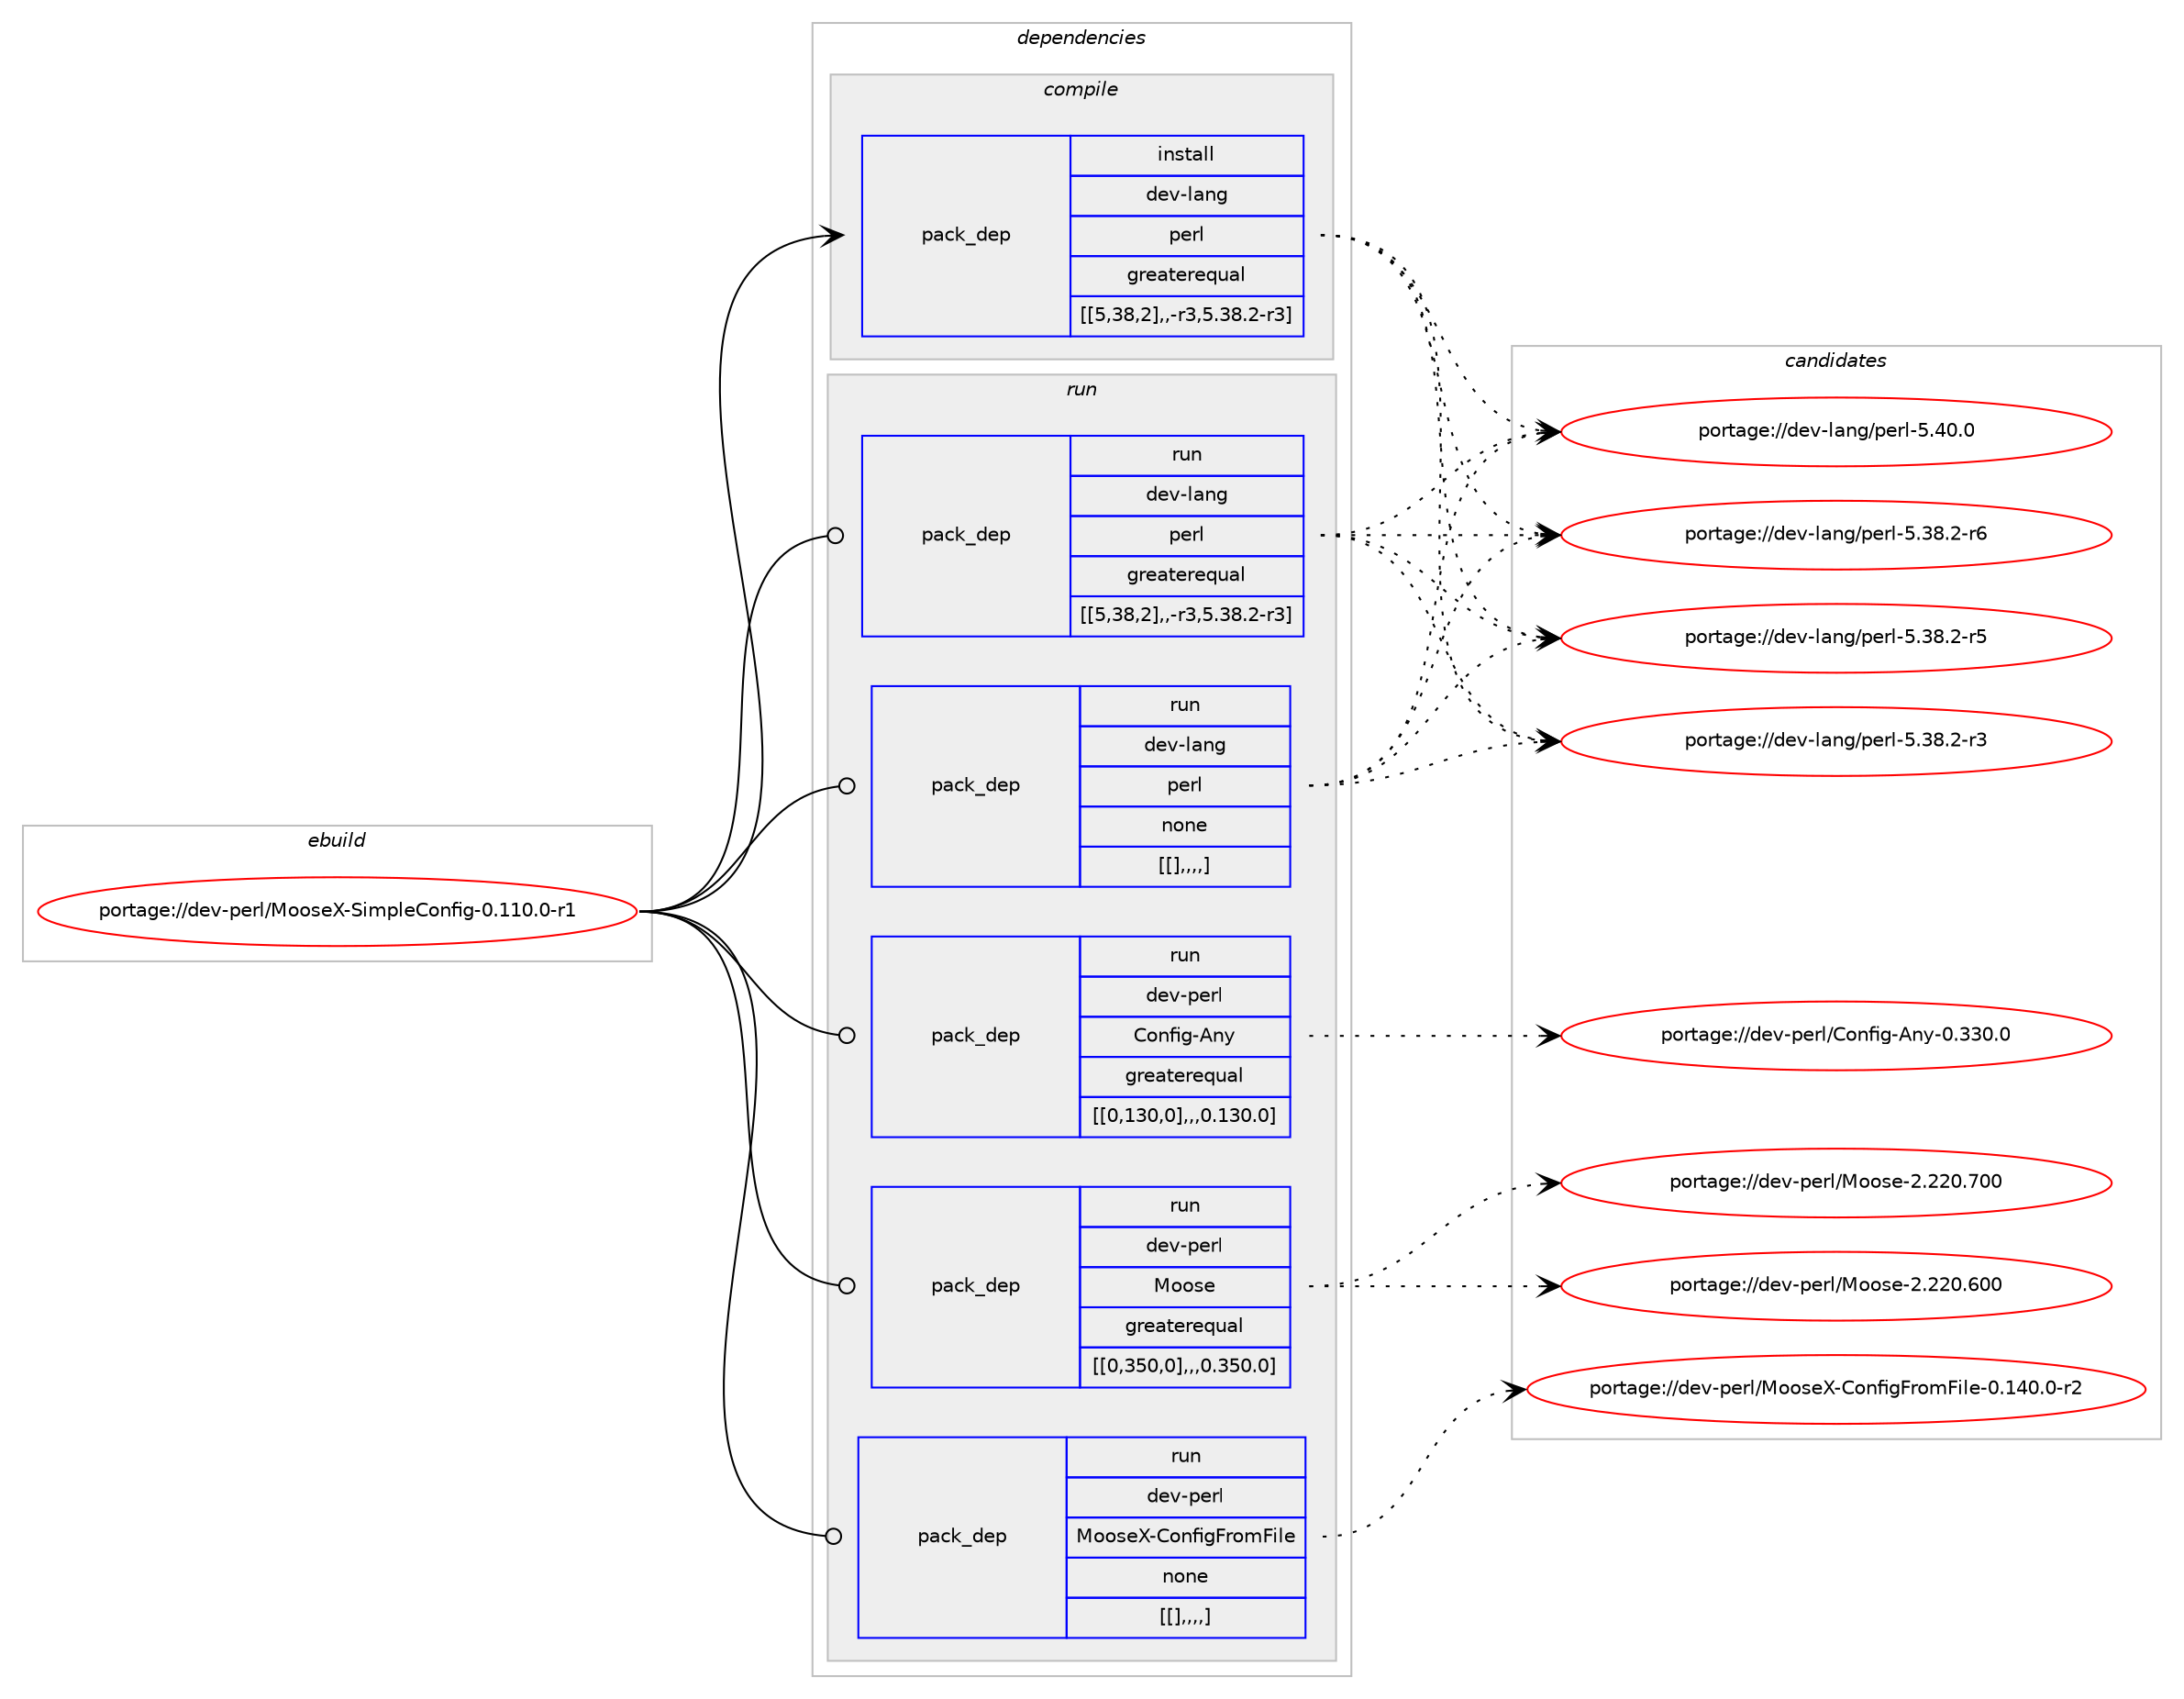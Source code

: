 digraph prolog {

# *************
# Graph options
# *************

newrank=true;
concentrate=true;
compound=true;
graph [rankdir=LR,fontname=Helvetica,fontsize=10,ranksep=1.5];#, ranksep=2.5, nodesep=0.2];
edge  [arrowhead=vee];
node  [fontname=Helvetica,fontsize=10];

# **********
# The ebuild
# **********

subgraph cluster_leftcol {
color=gray;
label=<<i>ebuild</i>>;
id [label="portage://dev-perl/MooseX-SimpleConfig-0.110.0-r1", color=red, width=4, href="../dev-perl/MooseX-SimpleConfig-0.110.0-r1.svg"];
}

# ****************
# The dependencies
# ****************

subgraph cluster_midcol {
color=gray;
label=<<i>dependencies</i>>;
subgraph cluster_compile {
fillcolor="#eeeeee";
style=filled;
label=<<i>compile</i>>;
subgraph pack102991 {
dependency134633 [label=<<TABLE BORDER="0" CELLBORDER="1" CELLSPACING="0" CELLPADDING="4" WIDTH="220"><TR><TD ROWSPAN="6" CELLPADDING="30">pack_dep</TD></TR><TR><TD WIDTH="110">install</TD></TR><TR><TD>dev-lang</TD></TR><TR><TD>perl</TD></TR><TR><TD>greaterequal</TD></TR><TR><TD>[[5,38,2],,-r3,5.38.2-r3]</TD></TR></TABLE>>, shape=none, color=blue];
}
id:e -> dependency134633:w [weight=20,style="solid",arrowhead="vee"];
}
subgraph cluster_compileandrun {
fillcolor="#eeeeee";
style=filled;
label=<<i>compile and run</i>>;
}
subgraph cluster_run {
fillcolor="#eeeeee";
style=filled;
label=<<i>run</i>>;
subgraph pack102992 {
dependency134634 [label=<<TABLE BORDER="0" CELLBORDER="1" CELLSPACING="0" CELLPADDING="4" WIDTH="220"><TR><TD ROWSPAN="6" CELLPADDING="30">pack_dep</TD></TR><TR><TD WIDTH="110">run</TD></TR><TR><TD>dev-lang</TD></TR><TR><TD>perl</TD></TR><TR><TD>greaterequal</TD></TR><TR><TD>[[5,38,2],,-r3,5.38.2-r3]</TD></TR></TABLE>>, shape=none, color=blue];
}
id:e -> dependency134634:w [weight=20,style="solid",arrowhead="odot"];
subgraph pack102993 {
dependency134635 [label=<<TABLE BORDER="0" CELLBORDER="1" CELLSPACING="0" CELLPADDING="4" WIDTH="220"><TR><TD ROWSPAN="6" CELLPADDING="30">pack_dep</TD></TR><TR><TD WIDTH="110">run</TD></TR><TR><TD>dev-lang</TD></TR><TR><TD>perl</TD></TR><TR><TD>none</TD></TR><TR><TD>[[],,,,]</TD></TR></TABLE>>, shape=none, color=blue];
}
id:e -> dependency134635:w [weight=20,style="solid",arrowhead="odot"];
subgraph pack102994 {
dependency134636 [label=<<TABLE BORDER="0" CELLBORDER="1" CELLSPACING="0" CELLPADDING="4" WIDTH="220"><TR><TD ROWSPAN="6" CELLPADDING="30">pack_dep</TD></TR><TR><TD WIDTH="110">run</TD></TR><TR><TD>dev-perl</TD></TR><TR><TD>Config-Any</TD></TR><TR><TD>greaterequal</TD></TR><TR><TD>[[0,130,0],,,0.130.0]</TD></TR></TABLE>>, shape=none, color=blue];
}
id:e -> dependency134636:w [weight=20,style="solid",arrowhead="odot"];
subgraph pack102995 {
dependency134637 [label=<<TABLE BORDER="0" CELLBORDER="1" CELLSPACING="0" CELLPADDING="4" WIDTH="220"><TR><TD ROWSPAN="6" CELLPADDING="30">pack_dep</TD></TR><TR><TD WIDTH="110">run</TD></TR><TR><TD>dev-perl</TD></TR><TR><TD>Moose</TD></TR><TR><TD>greaterequal</TD></TR><TR><TD>[[0,350,0],,,0.350.0]</TD></TR></TABLE>>, shape=none, color=blue];
}
id:e -> dependency134637:w [weight=20,style="solid",arrowhead="odot"];
subgraph pack102996 {
dependency134638 [label=<<TABLE BORDER="0" CELLBORDER="1" CELLSPACING="0" CELLPADDING="4" WIDTH="220"><TR><TD ROWSPAN="6" CELLPADDING="30">pack_dep</TD></TR><TR><TD WIDTH="110">run</TD></TR><TR><TD>dev-perl</TD></TR><TR><TD>MooseX-ConfigFromFile</TD></TR><TR><TD>none</TD></TR><TR><TD>[[],,,,]</TD></TR></TABLE>>, shape=none, color=blue];
}
id:e -> dependency134638:w [weight=20,style="solid",arrowhead="odot"];
}
}

# **************
# The candidates
# **************

subgraph cluster_choices {
rank=same;
color=gray;
label=<<i>candidates</i>>;

subgraph choice102991 {
color=black;
nodesep=1;
choice10010111845108971101034711210111410845534652484648 [label="portage://dev-lang/perl-5.40.0", color=red, width=4,href="../dev-lang/perl-5.40.0.svg"];
choice100101118451089711010347112101114108455346515646504511454 [label="portage://dev-lang/perl-5.38.2-r6", color=red, width=4,href="../dev-lang/perl-5.38.2-r6.svg"];
choice100101118451089711010347112101114108455346515646504511453 [label="portage://dev-lang/perl-5.38.2-r5", color=red, width=4,href="../dev-lang/perl-5.38.2-r5.svg"];
choice100101118451089711010347112101114108455346515646504511451 [label="portage://dev-lang/perl-5.38.2-r3", color=red, width=4,href="../dev-lang/perl-5.38.2-r3.svg"];
dependency134633:e -> choice10010111845108971101034711210111410845534652484648:w [style=dotted,weight="100"];
dependency134633:e -> choice100101118451089711010347112101114108455346515646504511454:w [style=dotted,weight="100"];
dependency134633:e -> choice100101118451089711010347112101114108455346515646504511453:w [style=dotted,weight="100"];
dependency134633:e -> choice100101118451089711010347112101114108455346515646504511451:w [style=dotted,weight="100"];
}
subgraph choice102992 {
color=black;
nodesep=1;
choice10010111845108971101034711210111410845534652484648 [label="portage://dev-lang/perl-5.40.0", color=red, width=4,href="../dev-lang/perl-5.40.0.svg"];
choice100101118451089711010347112101114108455346515646504511454 [label="portage://dev-lang/perl-5.38.2-r6", color=red, width=4,href="../dev-lang/perl-5.38.2-r6.svg"];
choice100101118451089711010347112101114108455346515646504511453 [label="portage://dev-lang/perl-5.38.2-r5", color=red, width=4,href="../dev-lang/perl-5.38.2-r5.svg"];
choice100101118451089711010347112101114108455346515646504511451 [label="portage://dev-lang/perl-5.38.2-r3", color=red, width=4,href="../dev-lang/perl-5.38.2-r3.svg"];
dependency134634:e -> choice10010111845108971101034711210111410845534652484648:w [style=dotted,weight="100"];
dependency134634:e -> choice100101118451089711010347112101114108455346515646504511454:w [style=dotted,weight="100"];
dependency134634:e -> choice100101118451089711010347112101114108455346515646504511453:w [style=dotted,weight="100"];
dependency134634:e -> choice100101118451089711010347112101114108455346515646504511451:w [style=dotted,weight="100"];
}
subgraph choice102993 {
color=black;
nodesep=1;
choice10010111845108971101034711210111410845534652484648 [label="portage://dev-lang/perl-5.40.0", color=red, width=4,href="../dev-lang/perl-5.40.0.svg"];
choice100101118451089711010347112101114108455346515646504511454 [label="portage://dev-lang/perl-5.38.2-r6", color=red, width=4,href="../dev-lang/perl-5.38.2-r6.svg"];
choice100101118451089711010347112101114108455346515646504511453 [label="portage://dev-lang/perl-5.38.2-r5", color=red, width=4,href="../dev-lang/perl-5.38.2-r5.svg"];
choice100101118451089711010347112101114108455346515646504511451 [label="portage://dev-lang/perl-5.38.2-r3", color=red, width=4,href="../dev-lang/perl-5.38.2-r3.svg"];
dependency134635:e -> choice10010111845108971101034711210111410845534652484648:w [style=dotted,weight="100"];
dependency134635:e -> choice100101118451089711010347112101114108455346515646504511454:w [style=dotted,weight="100"];
dependency134635:e -> choice100101118451089711010347112101114108455346515646504511453:w [style=dotted,weight="100"];
dependency134635:e -> choice100101118451089711010347112101114108455346515646504511451:w [style=dotted,weight="100"];
}
subgraph choice102994 {
color=black;
nodesep=1;
choice10010111845112101114108476711111010210510345651101214548465151484648 [label="portage://dev-perl/Config-Any-0.330.0", color=red, width=4,href="../dev-perl/Config-Any-0.330.0.svg"];
dependency134636:e -> choice10010111845112101114108476711111010210510345651101214548465151484648:w [style=dotted,weight="100"];
}
subgraph choice102995 {
color=black;
nodesep=1;
choice10010111845112101114108477711111111510145504650504846554848 [label="portage://dev-perl/Moose-2.220.700", color=red, width=4,href="../dev-perl/Moose-2.220.700.svg"];
choice10010111845112101114108477711111111510145504650504846544848 [label="portage://dev-perl/Moose-2.220.600", color=red, width=4,href="../dev-perl/Moose-2.220.600.svg"];
dependency134637:e -> choice10010111845112101114108477711111111510145504650504846554848:w [style=dotted,weight="100"];
dependency134637:e -> choice10010111845112101114108477711111111510145504650504846544848:w [style=dotted,weight="100"];
}
subgraph choice102996 {
color=black;
nodesep=1;
choice100101118451121011141084777111111115101884567111110102105103701141111097010510810145484649524846484511450 [label="portage://dev-perl/MooseX-ConfigFromFile-0.140.0-r2", color=red, width=4,href="../dev-perl/MooseX-ConfigFromFile-0.140.0-r2.svg"];
dependency134638:e -> choice100101118451121011141084777111111115101884567111110102105103701141111097010510810145484649524846484511450:w [style=dotted,weight="100"];
}
}

}
